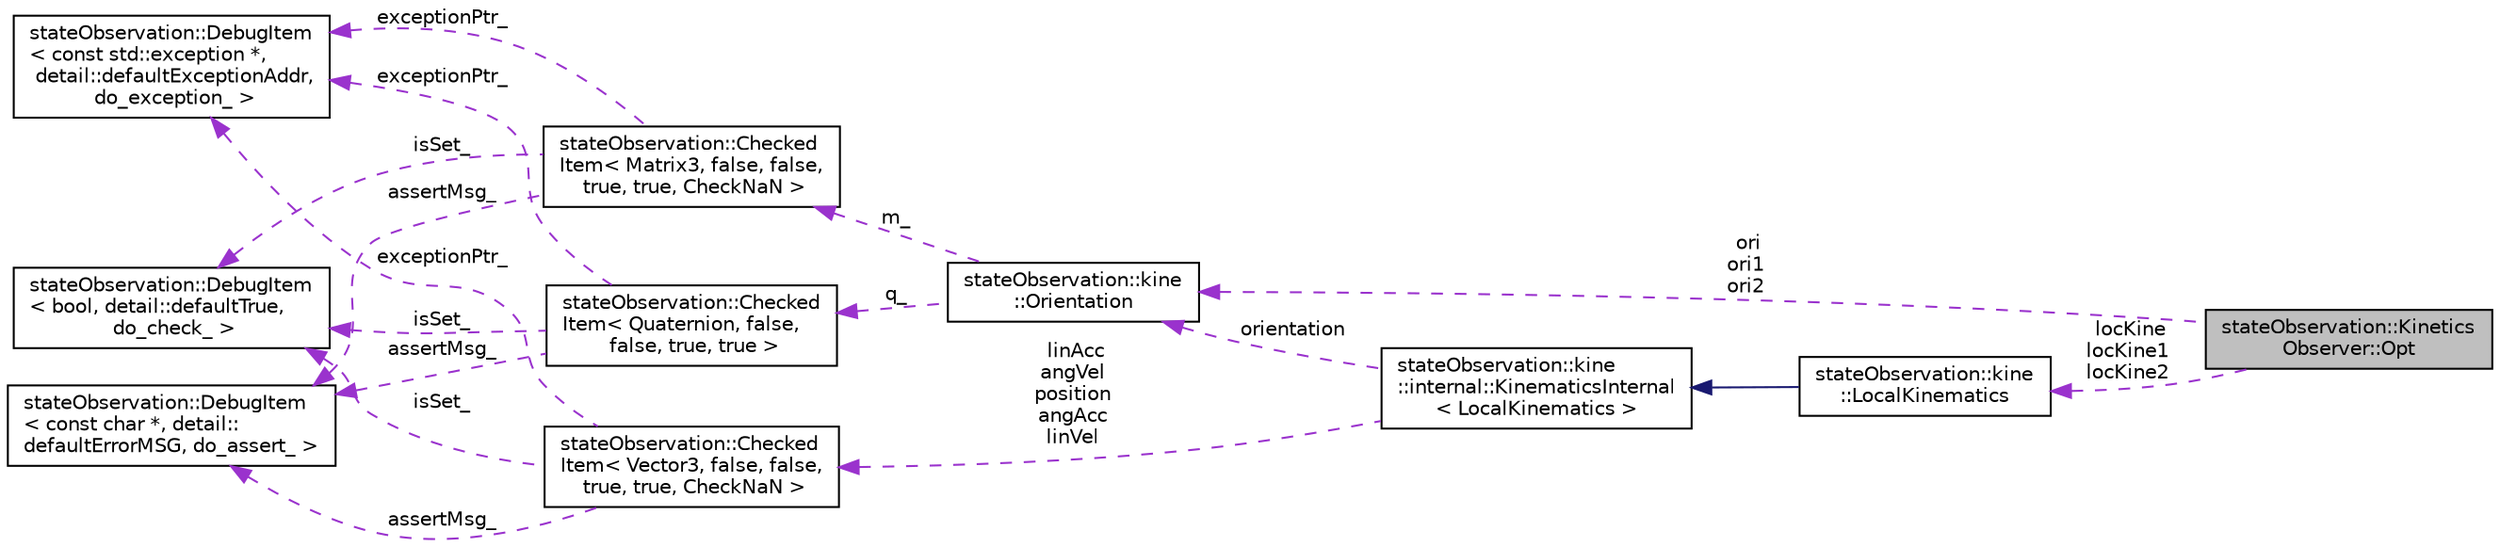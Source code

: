 digraph "stateObservation::KineticsObserver::Opt"
{
 // LATEX_PDF_SIZE
  edge [fontname="Helvetica",fontsize="10",labelfontname="Helvetica",labelfontsize="10"];
  node [fontname="Helvetica",fontsize="10",shape=record];
  rankdir="LR";
  Node1 [label="stateObservation::Kinetics\lObserver::Opt",height=0.2,width=0.4,color="black", fillcolor="grey75", style="filled", fontcolor="black",tooltip="a structure to optimize computations"];
  Node2 -> Node1 [dir="back",color="darkorchid3",fontsize="10",style="dashed",label=" ori\nori1\nori2" ,fontname="Helvetica"];
  Node2 [label="stateObservation::kine\l::Orientation",height=0.2,width=0.4,color="black", fillcolor="white", style="filled",URL="$classstateObservation_1_1kine_1_1Orientation.html",tooltip=" "];
  Node3 -> Node2 [dir="back",color="darkorchid3",fontsize="10",style="dashed",label=" m_" ,fontname="Helvetica"];
  Node3 [label="stateObservation::Checked\lItem\< Matrix3, false, false,\l true, true, CheckNaN \>",height=0.2,width=0.4,color="black", fillcolor="white", style="filled",URL="$classstateObservation_1_1CheckedItem.html",tooltip=" "];
  Node4 -> Node3 [dir="back",color="darkorchid3",fontsize="10",style="dashed",label=" exceptionPtr_" ,fontname="Helvetica"];
  Node4 [label="stateObservation::DebugItem\l\< const std::exception *,\l detail::defaultExceptionAddr,\l do_exception_ \>",height=0.2,width=0.4,color="black", fillcolor="white", style="filled",URL="$classstateObservation_1_1DebugItem.html",tooltip=" "];
  Node5 -> Node3 [dir="back",color="darkorchid3",fontsize="10",style="dashed",label=" isSet_" ,fontname="Helvetica"];
  Node5 [label="stateObservation::DebugItem\l\< bool, detail::defaultTrue,\l do_check_ \>",height=0.2,width=0.4,color="black", fillcolor="white", style="filled",URL="$classstateObservation_1_1DebugItem.html",tooltip=" "];
  Node6 -> Node3 [dir="back",color="darkorchid3",fontsize="10",style="dashed",label=" assertMsg_" ,fontname="Helvetica"];
  Node6 [label="stateObservation::DebugItem\l\< const char *, detail::\ldefaultErrorMSG, do_assert_ \>",height=0.2,width=0.4,color="black", fillcolor="white", style="filled",URL="$classstateObservation_1_1DebugItem.html",tooltip=" "];
  Node7 -> Node2 [dir="back",color="darkorchid3",fontsize="10",style="dashed",label=" q_" ,fontname="Helvetica"];
  Node7 [label="stateObservation::Checked\lItem\< Quaternion, false,\l false, true, true \>",height=0.2,width=0.4,color="black", fillcolor="white", style="filled",URL="$classstateObservation_1_1CheckedItem.html",tooltip=" "];
  Node4 -> Node7 [dir="back",color="darkorchid3",fontsize="10",style="dashed",label=" exceptionPtr_" ,fontname="Helvetica"];
  Node5 -> Node7 [dir="back",color="darkorchid3",fontsize="10",style="dashed",label=" isSet_" ,fontname="Helvetica"];
  Node6 -> Node7 [dir="back",color="darkorchid3",fontsize="10",style="dashed",label=" assertMsg_" ,fontname="Helvetica"];
  Node8 -> Node1 [dir="back",color="darkorchid3",fontsize="10",style="dashed",label=" locKine\nlocKine1\nlocKine2" ,fontname="Helvetica"];
  Node8 [label="stateObservation::kine\l::LocalKinematics",height=0.2,width=0.4,color="black", fillcolor="white", style="filled",URL="$structstateObservation_1_1kine_1_1LocalKinematics.html",tooltip="Class facilitating the manipulation of the local kinematics of a frame within another and the associa..."];
  Node9 -> Node8 [dir="back",color="midnightblue",fontsize="10",style="solid",fontname="Helvetica"];
  Node9 [label="stateObservation::kine\l::internal::KinematicsInternal\l\< LocalKinematics \>",height=0.2,width=0.4,color="black", fillcolor="white", style="filled",URL="$classstateObservation_1_1kine_1_1internal_1_1KinematicsInternal.html",tooltip=" "];
  Node10 -> Node9 [dir="back",color="darkorchid3",fontsize="10",style="dashed",label=" linAcc\nangVel\nposition\nangAcc\nlinVel" ,fontname="Helvetica"];
  Node10 [label="stateObservation::Checked\lItem\< Vector3, false, false,\l true, true, CheckNaN \>",height=0.2,width=0.4,color="black", fillcolor="white", style="filled",URL="$classstateObservation_1_1CheckedItem.html",tooltip=" "];
  Node4 -> Node10 [dir="back",color="darkorchid3",fontsize="10",style="dashed",label=" exceptionPtr_" ,fontname="Helvetica"];
  Node5 -> Node10 [dir="back",color="darkorchid3",fontsize="10",style="dashed",label=" isSet_" ,fontname="Helvetica"];
  Node6 -> Node10 [dir="back",color="darkorchid3",fontsize="10",style="dashed",label=" assertMsg_" ,fontname="Helvetica"];
  Node2 -> Node9 [dir="back",color="darkorchid3",fontsize="10",style="dashed",label=" orientation" ,fontname="Helvetica"];
}
